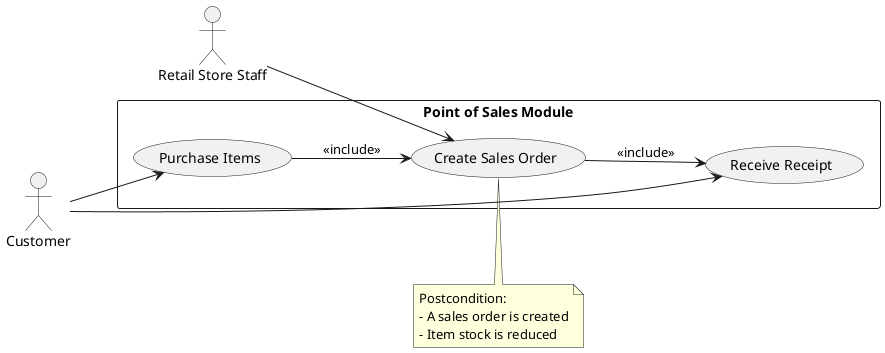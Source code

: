 @startuml
left to right direction

' === Actors ===
actor Customer
actor "Retail Store Staff" as RS

' === System Boundary ===
rectangle "Point of Sales Module" {
  (Purchase Items)
  (Create Sales Order)
  (Receive Receipt)
}

' === Associations ===
Customer --> (Purchase Items)
RS --> (Create Sales Order)
Customer --> (Receive Receipt)

' === Relationships ===
(Purchase Items) --> (Create Sales Order) : <<include>>
(Create Sales Order) --> (Receive Receipt) : <<include>>

' === Notes ===
note top of (Create Sales Order)
Postcondition:
- A sales order is created
- Item stock is reduced
end note

@enduml
